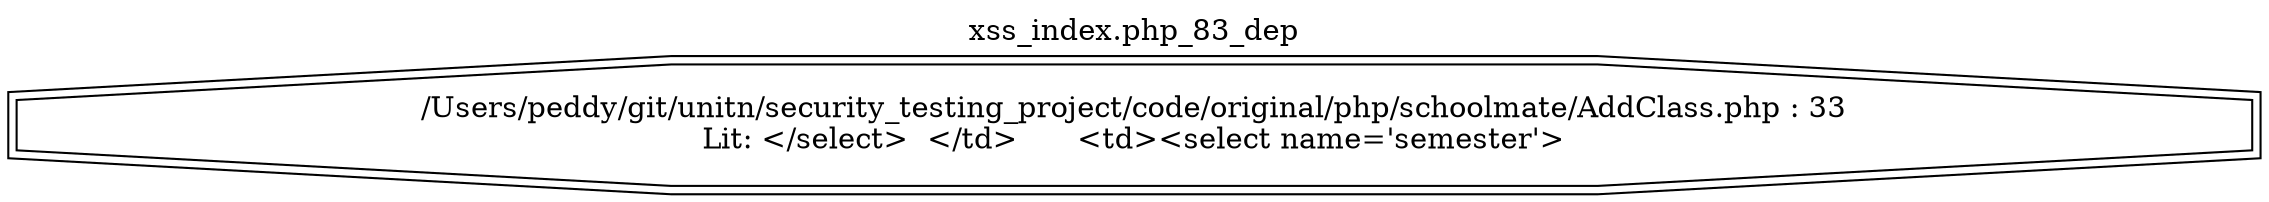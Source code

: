 digraph cfg {
  label="xss_index.php_83_dep";
  labelloc=t;
  n1 [shape=doubleoctagon, label="/Users/peddy/git/unitn/security_testing_project/code/original/php/schoolmate/AddClass.php : 33\nLit: </select>	</td>	<td><select name='semester'>\n"];
}
